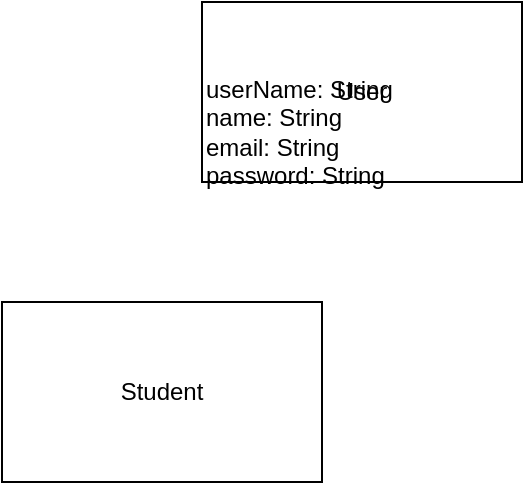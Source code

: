 <mxfile version="14.4.3" type="device">
  <diagram id="C5RBs43oDa-KdzZeNtuy" name="UML Class Diagram">
    <mxGraphModel dx="683" dy="470" grid="1" gridSize="10" guides="1" tooltips="1" connect="1" arrows="1" fold="1" page="1" pageScale="1" pageWidth="827" pageHeight="1169" math="0" shadow="0">
      <root>
        <mxCell id="0" />
        <mxCell id="1" parent="0" />

        <!-- User Class -->
        <mxCell id="2" value="User" style="rounded=0;whiteSpace=wrap;html=1;" vertex="1" parent="1">
          <mxGeometry x="200" y="100" width="160" height="90" as="geometry" />
        </mxCell>
        <mxCell id="3" value="userName: String&#xa;name: String&#xa;email: String&#xa;password: String" style="text;html=1;" vertex="1" parent="2">
          <mxGeometry y="30" width="160" height="60" as="geometry" />
        </mxCell>

        <!-- Student Class -->
        <mxCell id="4" value="Student" style="rounded=0;whiteSpace=wrap;html=1;" vertex="1" parent="1">
          <mxGeometry x="100" y="250" width="160" height="90" as="geometry" />
        </mxCell>
        <mxCell id="5" value="enrolledCourses: List<Course>" style="text;html=1;" vertex="1" parent="4">
          <mxGeometry y="30" width="160" height="60" as="geometry" />
        </mxCell>

        <!-- Instructor Class -->
        <mxCell id="6" value="Instructor" style="rounded=0;whiteSpace=wrap;html=1;" vertex="1" parent="1">
          <mxGeometry x="300" y="250" width="160" height="90" as="geometry" />
        </mxCell>
        <mxCell id="7" value="courses: List<Course>" style="text;html=1;" vertex="1" parent="6">
          <mxGeometry y="30" width="160" height="60" as="geometry" />
        </mxCell>

        <!-- Course Class -->
        <mxCell id="8" value="Course" style="rounded=0;whiteSpace=wrap;html=1;" vertex="1" parent="1">
          <mxGeometry x="500" y="100" width="160" height="90" as="geometry" />
        </mxCell>
        <mxCell id="9" value="name: String&#xa;courseNumber: String&#xa;description: String&#xa;enrolledStudents: List<Student>" style="text;html=1;" vertex="1" parent="8">
          <mxGeometry y="30" width="160" height="60" as="geometry" />
        </mxCell>

        <!-- Assignment Class -->
        <mxCell id="10" value="Assignment" style="rounded=0;whiteSpace=wrap;html=1;" vertex="1" parent="1">
          <mxGeometry x="500" y="250" width="160" height="90" as="geometry" />
        </mxCell>
        <mxCell id="11" value="name: String&#xa;publishDate: Date&#xa;dueDate: Date" style="text;html=1;" vertex="1" parent="10">
          <mxGeometry y="30" width="160" height="60" as="geometry" />
        </mxCell>

        <!-- Relationships -->
        <!-- Student -> User -->
        <mxCell id="12" value="" style="edgeStyle=orthogonalEdgeStyle;" edge="1" parent="1" source="4" target="2">
          <mxGeometry relative="1" as="geometry" />
        </mxCell>
        <!-- Instructor -> User -->
        <mxCell id="13" value="" style="edgeStyle=orthogonalEdgeStyle;" edge="1" parent="1" source="6" target="2">
          <mxGeometry relative="1" as="geometry" />
        </mxCell>
        <!-- Course -> Instructor -->
        <mxCell id="14" value="" style="edgeStyle=orthogonalEdgeStyle;" edge="1" parent="1" source="8" target="6">
          <mxGeometry relative="1" as="geometry" />
        </mxCell>
        <!-- Course -> Student -->
        <mxCell id="15" value="" style="edgeStyle=orthogonalEdgeStyle;" edge="1" parent="1" source="8" target="4">
          <mxGeometry relative="1" as="geometry" />
        </mxCell>
        <!-- Assignment -> Course -->
        <mxCell id="16" value="" style="edgeStyle=orthogonalEdgeStyle;" edge="1" parent="1" source="10" target="8">
          <mxGeometry relative="1" as="geometry" />
        </mxCell>

      </root>
    </mxGraphModel>
  </diagram>
</mxfile>

